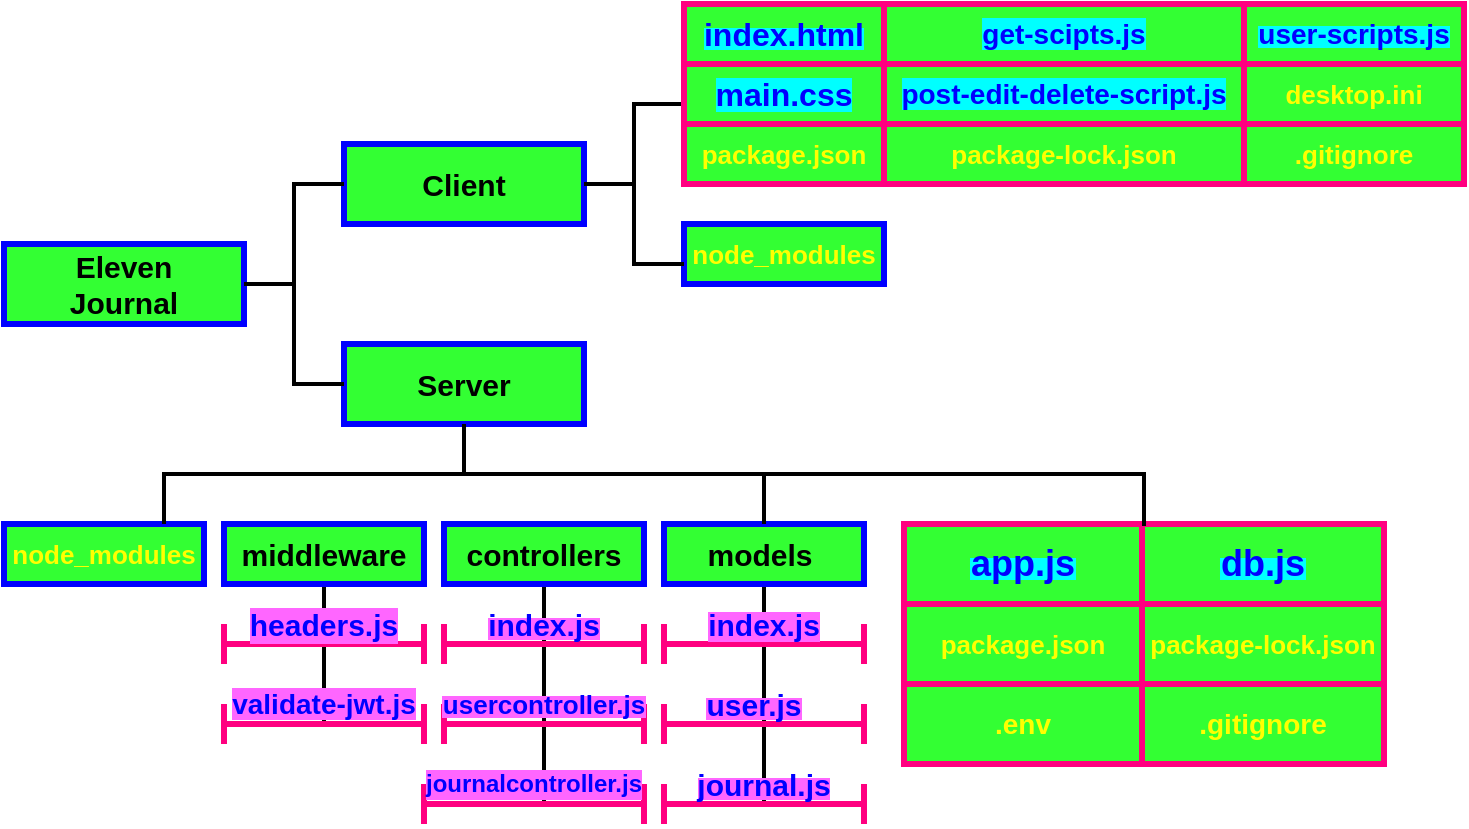 <mxfile version="14.1.8" type="device"><diagram id="YALRLcvrcDbC7FyVxwPt" name="Page-1"><mxGraphModel dx="852" dy="494" grid="1" gridSize="10" guides="1" tooltips="1" connect="1" arrows="1" fold="1" page="1" pageScale="1" pageWidth="850" pageHeight="1100" math="0" shadow="0"><root><mxCell id="0"/><mxCell id="1" parent="0"/><mxCell id="9uX1jP36JiRxT1VQRn4H-99" value="" style="endArrow=none;html=1;strokeWidth=2;fontSize=12;fontColor=#0000FF;entryX=0.5;entryY=1;entryDx=0;entryDy=0;exitX=0.5;exitY=1;exitDx=0;exitDy=0;" edge="1" parent="1" source="9uX1jP36JiRxT1VQRn4H-84" target="9uX1jP36JiRxT1VQRn4H-2"><mxGeometry width="50" height="50" relative="1" as="geometry"><mxPoint x="400" y="430" as="sourcePoint"/><mxPoint x="450" y="380" as="targetPoint"/></mxGeometry></mxCell><mxCell id="9uX1jP36JiRxT1VQRn4H-98" value="" style="endArrow=none;html=1;strokeWidth=2;fontSize=12;fontColor=#0000FF;entryX=0.5;entryY=1;entryDx=0;entryDy=0;" edge="1" parent="1" target="9uX1jP36JiRxT1VQRn4H-61"><mxGeometry width="50" height="50" relative="1" as="geometry"><mxPoint x="320" y="420" as="sourcePoint"/><mxPoint x="450" y="380" as="targetPoint"/></mxGeometry></mxCell><mxCell id="9uX1jP36JiRxT1VQRn4H-97" value="" style="endArrow=none;html=1;strokeWidth=2;fontSize=12;fontColor=#0000FF;entryX=0.5;entryY=1;entryDx=0;entryDy=0;exitX=0.5;exitY=1;exitDx=0;exitDy=0;" edge="1" parent="1" source="9uX1jP36JiRxT1VQRn4H-78" target="9uX1jP36JiRxT1VQRn4H-1"><mxGeometry width="50" height="50" relative="1" as="geometry"><mxPoint x="400" y="430" as="sourcePoint"/><mxPoint x="450" y="380" as="targetPoint"/></mxGeometry></mxCell><mxCell id="9uX1jP36JiRxT1VQRn4H-77" value="" style="endArrow=none;html=1;strokeWidth=2;fontSize=13;fontColor=#FFFF00;exitX=0.5;exitY=1;exitDx=0;exitDy=0;entryX=0.5;entryY=0.5;entryDx=0;entryDy=0;entryPerimeter=0;" edge="1" parent="1" source="9uX1jP36JiRxT1VQRn4H-78" target="9uX1jP36JiRxT1VQRn4H-64"><mxGeometry width="50" height="50" relative="1" as="geometry"><mxPoint x="400" y="240" as="sourcePoint"/><mxPoint x="450" y="190" as="targetPoint"/></mxGeometry></mxCell><mxCell id="9uX1jP36JiRxT1VQRn4H-76" value="" style="endArrow=none;html=1;strokeWidth=2;fontSize=13;fontColor=#FFFF00;entryX=0.5;entryY=0.5;entryDx=0;entryDy=0;entryPerimeter=0;" edge="1" parent="1" source="9uX1jP36JiRxT1VQRn4H-81" target="9uX1jP36JiRxT1VQRn4H-67"><mxGeometry width="50" height="50" relative="1" as="geometry"><mxPoint x="330" y="310" as="sourcePoint"/><mxPoint x="450" y="190" as="targetPoint"/></mxGeometry></mxCell><mxCell id="9uX1jP36JiRxT1VQRn4H-1" value="" style="rounded=0;whiteSpace=wrap;html=1;fillColor=#33FF33;strokeWidth=3;strokeColor=#0000FF;fontStyle=0;fontSize=12;" vertex="1" parent="1"><mxGeometry x="380" y="280" width="100" height="30" as="geometry"/></mxCell><mxCell id="9uX1jP36JiRxT1VQRn4H-2" value="" style="rounded=0;whiteSpace=wrap;html=1;fillColor=#33FF33;strokeWidth=3;strokeColor=#0000FF;fontStyle=0;fontSize=12;" vertex="1" parent="1"><mxGeometry x="160" y="280" width="100" height="30" as="geometry"/></mxCell><mxCell id="9uX1jP36JiRxT1VQRn4H-3" value="" style="rounded=0;whiteSpace=wrap;html=1;fillColor=#33FF33;strokeWidth=3;strokeColor=#0000FF;fontStyle=0;fontSize=12;" vertex="1" parent="1"><mxGeometry x="50" y="280" width="100" height="30" as="geometry"/></mxCell><mxCell id="9uX1jP36JiRxT1VQRn4H-4" value="" style="rounded=0;whiteSpace=wrap;html=1;fillColor=#33FF33;strokeWidth=3;strokeColor=#0000FF;fontStyle=0;fontSize=12;" vertex="1" parent="1"><mxGeometry x="270" y="280" width="100" height="30" as="geometry"/></mxCell><mxCell id="9uX1jP36JiRxT1VQRn4H-5" value="" style="rounded=0;whiteSpace=wrap;html=1;fillColor=#33FF33;strokeWidth=3;strokeColor=#0000FF;fontStyle=0;fontSize=12;" vertex="1" parent="1"><mxGeometry x="390" y="130" width="100" height="30" as="geometry"/></mxCell><mxCell id="9uX1jP36JiRxT1VQRn4H-6" value="" style="rounded=0;whiteSpace=wrap;html=1;fillColor=#33FF33;strokeWidth=3;strokeColor=#0000FF;fontStyle=0;fontSize=12;" vertex="1" parent="1"><mxGeometry x="220" y="190" width="120" height="40" as="geometry"/></mxCell><mxCell id="9uX1jP36JiRxT1VQRn4H-7" value="" style="rounded=0;whiteSpace=wrap;html=1;fillColor=#33FF33;strokeWidth=3;strokeColor=#0000FF;fontStyle=0;fontSize=12;" vertex="1" parent="1"><mxGeometry x="220" y="90" width="120" height="40" as="geometry"/></mxCell><mxCell id="9uX1jP36JiRxT1VQRn4H-8" value="" style="rounded=0;whiteSpace=wrap;html=1;fillColor=#33FF33;strokeWidth=3;strokeColor=#0000FF;fontStyle=0;fontSize=12;" vertex="1" parent="1"><mxGeometry x="50" y="140" width="120" height="40" as="geometry"/></mxCell><mxCell id="9uX1jP36JiRxT1VQRn4H-9" value="" style="strokeWidth=2;html=1;shape=mxgraph.flowchart.annotation_2;align=left;labelPosition=right;pointerEvents=1;" vertex="1" parent="1"><mxGeometry x="170" y="110" width="50" height="100" as="geometry"/></mxCell><mxCell id="9uX1jP36JiRxT1VQRn4H-10" value="" style="strokeWidth=2;html=1;shape=mxgraph.flowchart.annotation_2;align=left;labelPosition=right;pointerEvents=1;" vertex="1" parent="1"><mxGeometry x="340" y="70" width="50" height="80" as="geometry"/></mxCell><mxCell id="9uX1jP36JiRxT1VQRn4H-24" value="" style="shape=table;html=1;whiteSpace=wrap;startSize=0;container=1;collapsible=0;childLayout=tableLayout;columnLines=1;rowLines=1;perimeterSpacing=2;swimlaneFillColor=#FF0080;fillColor=#33FF33;strokeColor=#FF0080;strokeWidth=3;" vertex="1" parent="1"><mxGeometry x="390" y="20" width="390" height="90" as="geometry"/></mxCell><mxCell id="9uX1jP36JiRxT1VQRn4H-25" value="" style="shape=partialRectangle;html=1;whiteSpace=wrap;collapsible=0;dropTarget=0;pointerEvents=0;fillColor=none;top=0;left=0;bottom=0;right=0;points=[[0,0.5],[1,0.5]];portConstraint=eastwest;" vertex="1" parent="9uX1jP36JiRxT1VQRn4H-24"><mxGeometry width="390" height="30" as="geometry"/></mxCell><mxCell id="9uX1jP36JiRxT1VQRn4H-26" value="&lt;font color=&quot;#0000ff&quot; style=&quot;background-color: rgb(0 , 255 , 255)&quot; size=&quot;1&quot;&gt;&lt;b style=&quot;font-size: 16px&quot;&gt;index.html&lt;/b&gt;&lt;/font&gt;" style="shape=partialRectangle;html=1;whiteSpace=wrap;connectable=0;fillColor=none;top=0;left=0;bottom=0;right=0;overflow=hidden;" vertex="1" parent="9uX1jP36JiRxT1VQRn4H-25"><mxGeometry width="100" height="30" as="geometry"/></mxCell><mxCell id="9uX1jP36JiRxT1VQRn4H-27" value="&lt;font color=&quot;#0000ff&quot; size=&quot;1&quot;&gt;&lt;b style=&quot;font-size: 14px ; background-color: rgb(0 , 255 , 255)&quot;&gt;get-scipts.js&lt;/b&gt;&lt;/font&gt;" style="shape=partialRectangle;html=1;whiteSpace=wrap;connectable=0;fillColor=none;top=0;left=0;bottom=0;right=0;overflow=hidden;" vertex="1" parent="9uX1jP36JiRxT1VQRn4H-25"><mxGeometry x="100" width="180" height="30" as="geometry"/></mxCell><mxCell id="9uX1jP36JiRxT1VQRn4H-28" value="&lt;font color=&quot;#0000ff&quot; style=&quot;background-color: rgb(0 , 255 , 255)&quot; size=&quot;1&quot;&gt;&lt;b style=&quot;font-size: 14px&quot;&gt;user-scripts.js&lt;/b&gt;&lt;/font&gt;" style="shape=partialRectangle;html=1;whiteSpace=wrap;connectable=0;fillColor=none;top=0;left=0;bottom=0;right=0;overflow=hidden;" vertex="1" parent="9uX1jP36JiRxT1VQRn4H-25"><mxGeometry x="280" width="110" height="30" as="geometry"/></mxCell><mxCell id="9uX1jP36JiRxT1VQRn4H-29" value="" style="shape=partialRectangle;html=1;whiteSpace=wrap;collapsible=0;dropTarget=0;pointerEvents=0;fillColor=none;top=0;left=0;bottom=0;right=0;points=[[0,0.5],[1,0.5]];portConstraint=eastwest;" vertex="1" parent="9uX1jP36JiRxT1VQRn4H-24"><mxGeometry y="30" width="390" height="30" as="geometry"/></mxCell><mxCell id="9uX1jP36JiRxT1VQRn4H-30" value="&lt;font style=&quot;font-size: 16px ; background-color: rgb(0 , 255 , 255)&quot; color=&quot;#0000ff&quot;&gt;&lt;b&gt;main.css&lt;/b&gt;&lt;/font&gt;" style="shape=partialRectangle;html=1;whiteSpace=wrap;connectable=0;fillColor=none;top=0;left=0;bottom=0;right=0;overflow=hidden;" vertex="1" parent="9uX1jP36JiRxT1VQRn4H-29"><mxGeometry width="100" height="30" as="geometry"/></mxCell><mxCell id="9uX1jP36JiRxT1VQRn4H-31" value="&lt;font style=&quot;font-size: 14px ; background-color: rgb(0 , 255 , 255)&quot; color=&quot;#0000ff&quot;&gt;&lt;b&gt;post-edit-delete-script.js&lt;/b&gt;&lt;/font&gt;" style="shape=partialRectangle;html=1;whiteSpace=wrap;connectable=0;fillColor=none;top=0;left=0;bottom=0;right=0;overflow=hidden;" vertex="1" parent="9uX1jP36JiRxT1VQRn4H-29"><mxGeometry x="100" width="180" height="30" as="geometry"/></mxCell><mxCell id="9uX1jP36JiRxT1VQRn4H-32" value="&lt;font color=&quot;#ffff00&quot; size=&quot;1&quot;&gt;&lt;b style=&quot;font-size: 13px&quot;&gt;desktop.ini&lt;/b&gt;&lt;/font&gt;" style="shape=partialRectangle;html=1;whiteSpace=wrap;connectable=0;fillColor=none;top=0;left=0;bottom=0;right=0;overflow=hidden;" vertex="1" parent="9uX1jP36JiRxT1VQRn4H-29"><mxGeometry x="280" width="110" height="30" as="geometry"/></mxCell><mxCell id="9uX1jP36JiRxT1VQRn4H-33" value="" style="shape=partialRectangle;html=1;whiteSpace=wrap;collapsible=0;dropTarget=0;pointerEvents=0;fillColor=none;top=0;left=0;bottom=0;right=0;points=[[0,0.5],[1,0.5]];portConstraint=eastwest;" vertex="1" parent="9uX1jP36JiRxT1VQRn4H-24"><mxGeometry y="60" width="390" height="30" as="geometry"/></mxCell><mxCell id="9uX1jP36JiRxT1VQRn4H-34" value="&lt;font color=&quot;#ffff00&quot; style=&quot;font-size: 13px&quot;&gt;&lt;b&gt;package.json&lt;/b&gt;&lt;/font&gt;" style="shape=partialRectangle;html=1;whiteSpace=wrap;connectable=0;fillColor=none;top=0;left=0;bottom=0;right=0;overflow=hidden;" vertex="1" parent="9uX1jP36JiRxT1VQRn4H-33"><mxGeometry width="100" height="30" as="geometry"/></mxCell><mxCell id="9uX1jP36JiRxT1VQRn4H-35" value="&lt;font color=&quot;#ffff00&quot; style=&quot;font-size: 13px&quot;&gt;&lt;b&gt;package-lock.json&lt;/b&gt;&lt;/font&gt;" style="shape=partialRectangle;html=1;whiteSpace=wrap;connectable=0;fillColor=none;top=0;left=0;bottom=0;right=0;overflow=hidden;" vertex="1" parent="9uX1jP36JiRxT1VQRn4H-33"><mxGeometry x="100" width="180" height="30" as="geometry"/></mxCell><mxCell id="9uX1jP36JiRxT1VQRn4H-36" value="&lt;font color=&quot;#ffff00&quot; size=&quot;1&quot;&gt;&lt;b style=&quot;font-size: 13px&quot;&gt;.gitignore&lt;/b&gt;&lt;/font&gt;" style="shape=partialRectangle;html=1;whiteSpace=wrap;connectable=0;fillColor=none;top=0;left=0;bottom=0;right=0;overflow=hidden;" vertex="1" parent="9uX1jP36JiRxT1VQRn4H-33"><mxGeometry x="280" width="110" height="30" as="geometry"/></mxCell><mxCell id="9uX1jP36JiRxT1VQRn4H-37" value="" style="shape=table;html=1;whiteSpace=wrap;startSize=0;container=1;collapsible=0;childLayout=tableLayout;columnLines=1;rowLines=1;fillColor=#33FF33;rounded=0;strokeColor=#FF0080;strokeWidth=3;" vertex="1" parent="1"><mxGeometry x="500" y="280" width="240" height="120" as="geometry"/></mxCell><mxCell id="9uX1jP36JiRxT1VQRn4H-38" value="" style="shape=partialRectangle;html=1;whiteSpace=wrap;collapsible=0;dropTarget=0;pointerEvents=0;fillColor=none;top=0;left=0;bottom=0;right=0;points=[[0,0.5],[1,0.5]];portConstraint=eastwest;" vertex="1" parent="9uX1jP36JiRxT1VQRn4H-37"><mxGeometry width="240" height="40" as="geometry"/></mxCell><mxCell id="9uX1jP36JiRxT1VQRn4H-39" value="&lt;font style=&quot;background-color: rgb(0 , 255 , 255)&quot; color=&quot;#0000ff&quot; size=&quot;1&quot;&gt;&lt;b style=&quot;font-size: 18px&quot;&gt;app.js&lt;/b&gt;&lt;/font&gt;" style="shape=partialRectangle;html=1;whiteSpace=wrap;connectable=0;fillColor=none;top=0;left=0;bottom=0;right=0;overflow=hidden;" vertex="1" parent="9uX1jP36JiRxT1VQRn4H-38"><mxGeometry width="119" height="40" as="geometry"/></mxCell><mxCell id="9uX1jP36JiRxT1VQRn4H-40" value="&lt;font color=&quot;#0000ff&quot; style=&quot;background-color: rgb(0 , 255 , 255)&quot; size=&quot;1&quot;&gt;&lt;b style=&quot;font-size: 18px&quot;&gt;db.js&lt;/b&gt;&lt;/font&gt;" style="shape=partialRectangle;html=1;whiteSpace=wrap;connectable=0;fillColor=none;top=0;left=0;bottom=0;right=0;overflow=hidden;" vertex="1" parent="9uX1jP36JiRxT1VQRn4H-38"><mxGeometry x="119" width="121" height="40" as="geometry"/></mxCell><mxCell id="9uX1jP36JiRxT1VQRn4H-42" value="" style="shape=partialRectangle;html=1;whiteSpace=wrap;collapsible=0;dropTarget=0;pointerEvents=0;fillColor=none;top=0;left=0;bottom=0;right=0;points=[[0,0.5],[1,0.5]];portConstraint=eastwest;" vertex="1" parent="9uX1jP36JiRxT1VQRn4H-37"><mxGeometry y="40" width="240" height="40" as="geometry"/></mxCell><mxCell id="9uX1jP36JiRxT1VQRn4H-43" value="&lt;font color=&quot;#ffff00&quot; size=&quot;1&quot;&gt;&lt;b style=&quot;font-size: 13px&quot;&gt;package.json&lt;/b&gt;&lt;/font&gt;" style="shape=partialRectangle;html=1;whiteSpace=wrap;connectable=0;fillColor=none;top=0;left=0;bottom=0;right=0;overflow=hidden;" vertex="1" parent="9uX1jP36JiRxT1VQRn4H-42"><mxGeometry width="119" height="40" as="geometry"/></mxCell><mxCell id="9uX1jP36JiRxT1VQRn4H-44" value="&lt;font color=&quot;#ffff00&quot; style=&quot;font-size: 13px&quot;&gt;&lt;b&gt;package-lock.json&lt;/b&gt;&lt;/font&gt;" style="shape=partialRectangle;html=1;whiteSpace=wrap;connectable=0;fillColor=none;top=0;left=0;bottom=0;right=0;overflow=hidden;" vertex="1" parent="9uX1jP36JiRxT1VQRn4H-42"><mxGeometry x="119" width="121" height="40" as="geometry"/></mxCell><mxCell id="9uX1jP36JiRxT1VQRn4H-46" value="" style="shape=partialRectangle;html=1;whiteSpace=wrap;collapsible=0;dropTarget=0;pointerEvents=0;fillColor=none;top=0;left=0;bottom=0;right=0;points=[[0,0.5],[1,0.5]];portConstraint=eastwest;" vertex="1" parent="9uX1jP36JiRxT1VQRn4H-37"><mxGeometry y="80" width="240" height="40" as="geometry"/></mxCell><mxCell id="9uX1jP36JiRxT1VQRn4H-47" value="&lt;font color=&quot;#ffff00&quot; size=&quot;1&quot;&gt;&lt;b style=&quot;font-size: 14px&quot;&gt;.env&lt;/b&gt;&lt;/font&gt;" style="shape=partialRectangle;html=1;whiteSpace=wrap;connectable=0;fillColor=none;top=0;left=0;bottom=0;right=0;overflow=hidden;" vertex="1" parent="9uX1jP36JiRxT1VQRn4H-46"><mxGeometry width="119" height="40" as="geometry"/></mxCell><mxCell id="9uX1jP36JiRxT1VQRn4H-48" value="&lt;font color=&quot;#ffff00&quot; size=&quot;1&quot;&gt;&lt;b style=&quot;font-size: 14px&quot;&gt;.gitignore&lt;/b&gt;&lt;/font&gt;" style="shape=partialRectangle;html=1;whiteSpace=wrap;connectable=0;fillColor=none;top=0;left=0;bottom=0;right=0;overflow=hidden;" vertex="1" parent="9uX1jP36JiRxT1VQRn4H-46"><mxGeometry x="119" width="121" height="40" as="geometry"/></mxCell><mxCell id="9uX1jP36JiRxT1VQRn4H-50" value="" style="strokeWidth=2;html=1;shape=mxgraph.flowchart.annotation_2;align=left;labelPosition=right;pointerEvents=1;direction=south;" vertex="1" parent="1"><mxGeometry x="130" y="230" width="300" height="50" as="geometry"/></mxCell><mxCell id="9uX1jP36JiRxT1VQRn4H-53" value="" style="endArrow=none;html=1;entryX=0.5;entryY=0;entryDx=0;entryDy=0;entryPerimeter=0;strokeWidth=2;" edge="1" parent="1" target="9uX1jP36JiRxT1VQRn4H-50"><mxGeometry width="50" height="50" relative="1" as="geometry"><mxPoint x="620" y="255" as="sourcePoint"/><mxPoint x="450" y="230" as="targetPoint"/></mxGeometry></mxCell><mxCell id="9uX1jP36JiRxT1VQRn4H-55" value="" style="endArrow=none;html=1;strokeWidth=2;exitX=0.5;exitY=0.025;exitDx=0;exitDy=0;exitPerimeter=0;" edge="1" parent="1" source="9uX1jP36JiRxT1VQRn4H-38"><mxGeometry width="50" height="50" relative="1" as="geometry"><mxPoint x="400" y="274" as="sourcePoint"/><mxPoint x="620" y="254" as="targetPoint"/></mxGeometry></mxCell><mxCell id="9uX1jP36JiRxT1VQRn4H-56" value="Eleven Journal" style="text;html=1;strokeColor=none;fillColor=none;align=center;verticalAlign=middle;whiteSpace=wrap;rounded=0;fontSize=15;fontStyle=1" vertex="1" parent="1"><mxGeometry x="65" y="150" width="90" height="20" as="geometry"/></mxCell><mxCell id="9uX1jP36JiRxT1VQRn4H-57" value="Client" style="text;html=1;strokeColor=none;fillColor=none;align=center;verticalAlign=middle;whiteSpace=wrap;rounded=0;fontSize=15;fontStyle=1" vertex="1" parent="1"><mxGeometry x="260" y="100" width="40" height="20" as="geometry"/></mxCell><mxCell id="9uX1jP36JiRxT1VQRn4H-58" value="node_modules" style="text;html=1;strokeColor=none;fillColor=none;align=center;verticalAlign=middle;whiteSpace=wrap;rounded=0;fontColor=#FFFF00;fontSize=13;fontStyle=1" vertex="1" parent="1"><mxGeometry x="420" y="135" width="40" height="20" as="geometry"/></mxCell><mxCell id="9uX1jP36JiRxT1VQRn4H-59" value="Server" style="text;html=1;strokeColor=none;fillColor=none;align=center;verticalAlign=middle;whiteSpace=wrap;rounded=0;fontSize=15;fontStyle=1" vertex="1" parent="1"><mxGeometry x="260" y="200" width="40" height="20" as="geometry"/></mxCell><mxCell id="9uX1jP36JiRxT1VQRn4H-60" value="node_modules" style="text;html=1;strokeColor=none;fillColor=none;align=center;verticalAlign=middle;whiteSpace=wrap;rounded=0;fontColor=#FFFF00;fontSize=13;fontStyle=1" vertex="1" parent="1"><mxGeometry x="80" y="285" width="40" height="20" as="geometry"/></mxCell><mxCell id="9uX1jP36JiRxT1VQRn4H-61" value="controllers" style="text;html=1;strokeColor=none;fillColor=none;align=center;verticalAlign=middle;whiteSpace=wrap;rounded=0;fontSize=15;fontStyle=1" vertex="1" parent="1"><mxGeometry x="300" y="285" width="40" height="20" as="geometry"/></mxCell><mxCell id="9uX1jP36JiRxT1VQRn4H-62" value="models" style="text;html=1;strokeColor=none;fillColor=none;align=center;verticalAlign=middle;whiteSpace=wrap;rounded=0;fontSize=15;fontStyle=1" vertex="1" parent="1"><mxGeometry x="407.5" y="285" width="40" height="20" as="geometry"/></mxCell><mxCell id="9uX1jP36JiRxT1VQRn4H-63" value="middleware" style="text;html=1;strokeColor=none;fillColor=none;align=center;verticalAlign=middle;whiteSpace=wrap;rounded=0;fontSize=15;fontStyle=1" vertex="1" parent="1"><mxGeometry x="190" y="285" width="40" height="20" as="geometry"/></mxCell><mxCell id="9uX1jP36JiRxT1VQRn4H-64" value="" style="shape=crossbar;whiteSpace=wrap;html=1;rounded=1;strokeColor=#FF0080;strokeWidth=3;fillColor=#33FF33;fontSize=13;fontColor=#FFFF00;" vertex="1" parent="1"><mxGeometry x="380" y="410" width="100" height="20" as="geometry"/></mxCell><mxCell id="9uX1jP36JiRxT1VQRn4H-65" value="" style="shape=crossbar;whiteSpace=wrap;html=1;rounded=1;strokeColor=#FF0080;strokeWidth=3;fillColor=#33FF33;fontSize=13;fontColor=#FFFF00;" vertex="1" parent="1"><mxGeometry x="380" y="370" width="100" height="20" as="geometry"/></mxCell><mxCell id="9uX1jP36JiRxT1VQRn4H-66" value="" style="shape=crossbar;whiteSpace=wrap;html=1;rounded=1;strokeColor=#FF0080;strokeWidth=3;fillColor=#33FF33;fontSize=13;fontColor=#FFFF00;" vertex="1" parent="1"><mxGeometry x="380" y="330" width="100" height="20" as="geometry"/></mxCell><mxCell id="9uX1jP36JiRxT1VQRn4H-67" value="" style="shape=crossbar;whiteSpace=wrap;html=1;rounded=1;strokeColor=#FF0080;strokeWidth=3;fillColor=#33FF33;fontSize=13;fontColor=#FFFF00;" vertex="1" parent="1"><mxGeometry x="260" y="410" width="110" height="20" as="geometry"/></mxCell><mxCell id="9uX1jP36JiRxT1VQRn4H-68" value="" style="shape=crossbar;whiteSpace=wrap;html=1;rounded=1;strokeColor=#FF0080;strokeWidth=3;fillColor=#33FF33;fontSize=13;fontColor=#FFFF00;" vertex="1" parent="1"><mxGeometry x="270" y="370" width="100" height="20" as="geometry"/></mxCell><mxCell id="9uX1jP36JiRxT1VQRn4H-69" value="" style="shape=crossbar;whiteSpace=wrap;html=1;rounded=1;strokeColor=#FF0080;strokeWidth=3;fillColor=#33FF33;fontSize=13;fontColor=#FFFF00;" vertex="1" parent="1"><mxGeometry x="270" y="330" width="100" height="20" as="geometry"/></mxCell><mxCell id="9uX1jP36JiRxT1VQRn4H-70" value="" style="shape=crossbar;whiteSpace=wrap;html=1;rounded=1;strokeColor=#FF0080;strokeWidth=3;fillColor=#33FF33;fontSize=13;fontColor=#FFFF00;" vertex="1" parent="1"><mxGeometry x="160" y="370" width="100" height="20" as="geometry"/></mxCell><mxCell id="9uX1jP36JiRxT1VQRn4H-71" value="" style="shape=crossbar;whiteSpace=wrap;html=1;rounded=1;strokeColor=#FF0080;strokeWidth=3;fillColor=#33FF33;fontSize=13;fontColor=#FFFF00;" vertex="1" parent="1"><mxGeometry x="160" y="330" width="100" height="20" as="geometry"/></mxCell><mxCell id="9uX1jP36JiRxT1VQRn4H-85" value="headers.js" style="text;html=1;strokeColor=none;fillColor=none;align=center;verticalAlign=middle;whiteSpace=wrap;rounded=0;fontSize=15;fontColor=#0000FF;fontStyle=1;labelBackgroundColor=#FF66FF;" vertex="1" parent="1"><mxGeometry x="190" y="320" width="40" height="20" as="geometry"/></mxCell><mxCell id="9uX1jP36JiRxT1VQRn4H-84" value="&lt;font color=&quot;#0000ff&quot; style=&quot;background-color: rgb(255 , 102 , 255) ; font-size: 14px&quot;&gt;validate-jwt.js&lt;/font&gt;" style="text;html=1;strokeColor=none;fillColor=none;align=center;verticalAlign=middle;whiteSpace=wrap;rounded=0;fontSize=13;fontColor=#FFFF00;fontStyle=1" vertex="1" parent="1"><mxGeometry x="155" y="360" width="110" height="20" as="geometry"/></mxCell><mxCell id="9uX1jP36JiRxT1VQRn4H-87" value="" style="endArrow=none;html=1;strokeWidth=2;fontSize=13;fontColor=#FFFF00;entryX=0.5;entryY=1;entryDx=0;entryDy=0;exitX=0.5;exitY=0.5;exitDx=0;exitDy=0;exitPerimeter=0;" edge="1" parent="1" source="9uX1jP36JiRxT1VQRn4H-70" target="9uX1jP36JiRxT1VQRn4H-84"><mxGeometry width="50" height="50" relative="1" as="geometry"><mxPoint x="220" y="380" as="sourcePoint"/><mxPoint x="220" y="340" as="targetPoint"/></mxGeometry></mxCell><mxCell id="9uX1jP36JiRxT1VQRn4H-83" value="&lt;font color=&quot;#0000ff&quot; style=&quot;background-color: rgb(255 , 102 , 255)&quot; size=&quot;1&quot;&gt;&lt;b style=&quot;font-size: 15px&quot;&gt;index.js&lt;/b&gt;&lt;/font&gt;" style="text;html=1;strokeColor=none;fillColor=none;align=center;verticalAlign=middle;whiteSpace=wrap;rounded=0;fontSize=13;fontColor=#FFFF00;" vertex="1" parent="1"><mxGeometry x="300" y="320" width="40" height="20" as="geometry"/></mxCell><mxCell id="9uX1jP36JiRxT1VQRn4H-82" value="&lt;font color=&quot;#0000ff&quot; style=&quot;background-color: rgb(255 , 102 , 255)&quot; size=&quot;1&quot;&gt;&lt;b style=&quot;font-size: 13px&quot;&gt;usercontroller.js&lt;/b&gt;&lt;/font&gt;" style="text;html=1;strokeColor=none;fillColor=none;align=center;verticalAlign=middle;whiteSpace=wrap;rounded=0;fontSize=13;fontColor=#FFFF00;" vertex="1" parent="1"><mxGeometry x="300" y="360" width="40" height="20" as="geometry"/></mxCell><mxCell id="9uX1jP36JiRxT1VQRn4H-81" value="journalcontroller.js" style="text;html=1;strokeColor=none;fillColor=none;align=center;verticalAlign=middle;whiteSpace=wrap;rounded=0;fontSize=12;fontColor=#0000FF;labelBackgroundColor=#FF66FF;fontStyle=1" vertex="1" parent="1"><mxGeometry x="295" y="400" width="40" height="20" as="geometry"/></mxCell><mxCell id="9uX1jP36JiRxT1VQRn4H-80" value="&lt;font color=&quot;#0000ff&quot; style=&quot;background-color: rgb(255 , 102 , 255)&quot;&gt;&lt;b style=&quot;font-size: 15px&quot;&gt;index.js&lt;/b&gt;&lt;/font&gt;" style="text;html=1;strokeColor=none;fillColor=none;align=center;verticalAlign=middle;whiteSpace=wrap;rounded=0;fontSize=13;fontColor=#FFFF00;" vertex="1" parent="1"><mxGeometry x="410" y="320" width="40" height="20" as="geometry"/></mxCell><mxCell id="9uX1jP36JiRxT1VQRn4H-79" value="&lt;font color=&quot;#0000ff&quot; style=&quot;background-color: rgb(255 , 102 , 255)&quot; size=&quot;1&quot;&gt;&lt;b style=&quot;font-size: 15px&quot;&gt;user.js&lt;/b&gt;&lt;/font&gt;" style="text;html=1;strokeColor=none;fillColor=none;align=center;verticalAlign=middle;whiteSpace=wrap;rounded=0;fontSize=13;fontColor=#FFFF00;" vertex="1" parent="1"><mxGeometry x="405" y="360" width="40" height="20" as="geometry"/></mxCell><mxCell id="9uX1jP36JiRxT1VQRn4H-78" value="&lt;font color=&quot;#0000ff&quot; style=&quot;background-color: rgb(255 , 102 , 255)&quot; size=&quot;1&quot;&gt;&lt;b style=&quot;font-size: 15px&quot;&gt;journal.js&lt;/b&gt;&lt;/font&gt;" style="text;html=1;strokeColor=none;fillColor=none;align=center;verticalAlign=middle;whiteSpace=wrap;rounded=0;fontSize=13;fontColor=#FFFF00;" vertex="1" parent="1"><mxGeometry x="410" y="400" width="40" height="20" as="geometry"/></mxCell></root></mxGraphModel></diagram></mxfile>